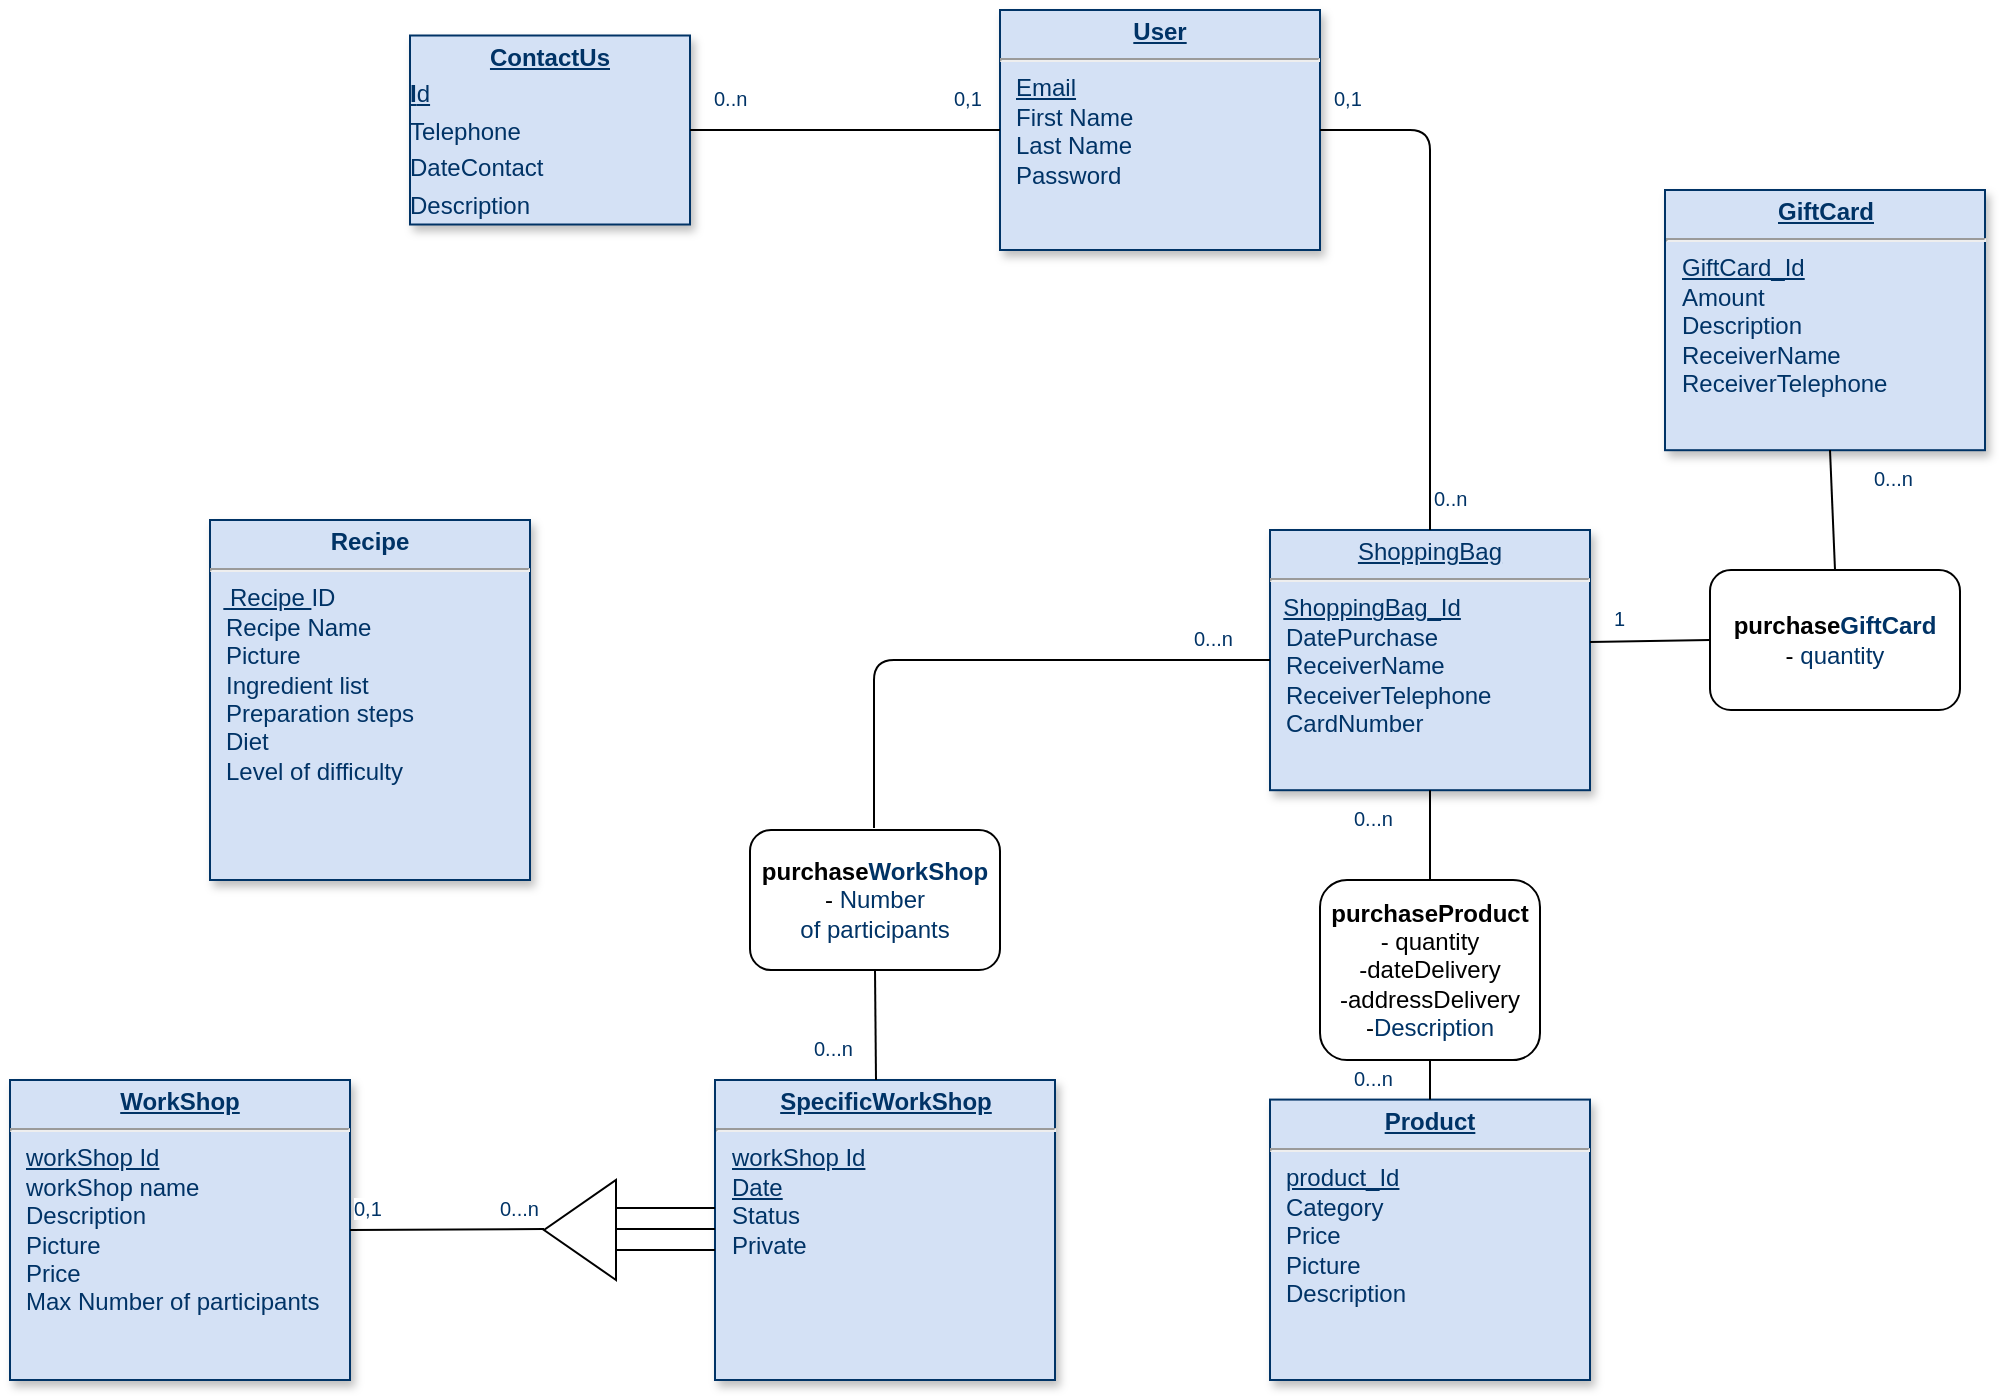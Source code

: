 <mxfile version="14.2.9" type="device"><diagram name="Page-1" id="efa7a0a1-bf9b-a30e-e6df-94a7791c09e9"><mxGraphModel dx="782" dy="437" grid="1" gridSize="10" guides="1" tooltips="1" connect="1" arrows="1" fold="1" page="1" pageScale="1" pageWidth="826" pageHeight="1169" background="#ffffff" math="0" shadow="0"><root><mxCell id="0"/><mxCell id="1" parent="0"/><mxCell id="19" value="&lt;p style=&quot;margin: 0px ; margin-top: 4px ; text-align: center ; text-decoration: underline&quot;&gt;&lt;strong&gt;User&lt;/strong&gt;&lt;/p&gt;&lt;hr&gt;&lt;p style=&quot;margin: 0px ; margin-left: 8px&quot;&gt;&lt;u&gt;Email&lt;/u&gt;&lt;br&gt;First Name&amp;nbsp;&lt;/p&gt;&lt;p style=&quot;margin: 0px ; margin-left: 8px&quot;&gt;Last Name&lt;/p&gt;&lt;p style=&quot;margin: 0px ; margin-left: 8px&quot;&gt;Password&lt;/p&gt;&lt;p style=&quot;margin: 0px ; margin-left: 8px&quot;&gt;&lt;br&gt;&lt;/p&gt;" style="verticalAlign=top;align=left;overflow=fill;fontSize=12;fontFamily=Helvetica;html=1;strokeColor=#003366;shadow=1;fillColor=#D4E1F5;fontColor=#003366" parent="1" vertex="1"><mxGeometry x="625.0" y="50.0" width="160" height="120" as="geometry"/></mxCell><mxCell id="20" value="&lt;p style=&quot;margin: 0px ; margin-top: 4px ; text-align: center ; text-decoration: underline&quot;&gt;&lt;strong&gt;SpecificWorkShop&lt;/strong&gt;&lt;/p&gt;&lt;hr&gt;&lt;p style=&quot;margin: 0px ; margin-left: 8px&quot;&gt;&lt;u&gt;workShop Id&lt;/u&gt;&lt;/p&gt;&lt;p style=&quot;margin: 0px 0px 0px 8px&quot;&gt;&lt;span&gt;&lt;u&gt;Date&lt;/u&gt;&lt;/span&gt;&lt;/p&gt;&lt;p style=&quot;margin: 0px 0px 0px 8px&quot;&gt;Status&lt;/p&gt;&lt;p style=&quot;margin: 0px ; margin-left: 8px&quot;&gt;Private&lt;/p&gt;&lt;p style=&quot;margin: 0px ; margin-left: 8px&quot;&gt;&lt;br&gt;&lt;/p&gt;" style="verticalAlign=top;align=left;overflow=fill;fontSize=12;fontFamily=Helvetica;html=1;strokeColor=#003366;shadow=1;fillColor=#D4E1F5;fontColor=#003366" parent="1" vertex="1"><mxGeometry x="482.5" y="585" width="170" height="150" as="geometry"/></mxCell><mxCell id="25" value="&lt;p style=&quot;margin: 4px 0px 0px ; text-align: center&quot;&gt;&lt;b&gt;Recipe&lt;/b&gt;&lt;br&gt;&lt;/p&gt;&lt;hr&gt;&lt;span style=&quot;text-align: center&quot;&gt;&lt;b&gt;&amp;nbsp; &lt;u&gt;&amp;nbsp;&lt;/u&gt;&lt;/b&gt;&lt;u&gt;Recipe&amp;nbsp;&lt;/u&gt;&lt;/span&gt;&lt;span style=&quot;text-align: center&quot;&gt;ID&amp;nbsp;&lt;/span&gt;&lt;span style=&quot;text-align: center&quot;&gt;&lt;br&gt;&lt;/span&gt;&lt;p style=&quot;margin: 0px ; margin-left: 8px&quot;&gt;&lt;span style=&quot;text-align: center&quot;&gt;Recipe Name&lt;/span&gt;&lt;/p&gt;&lt;p style=&quot;margin: 0px ; margin-left: 8px&quot;&gt;Picture&lt;span style=&quot;text-align: center&quot;&gt;&lt;br&gt;&lt;/span&gt;&lt;/p&gt;&lt;p style=&quot;margin: 0px ; margin-left: 8px&quot;&gt;Ingredient list&lt;/p&gt;&lt;p style=&quot;margin: 0px ; margin-left: 8px&quot;&gt;&lt;span&gt;Preparation steps&lt;/span&gt;&lt;/p&gt;&lt;p style=&quot;margin: 0px ; margin-left: 8px&quot;&gt;Diet&lt;br&gt;&lt;/p&gt;&lt;p style=&quot;margin: 0px ; margin-left: 8px&quot;&gt;Level of difficulty&lt;br&gt;&lt;/p&gt;" style="verticalAlign=top;align=left;overflow=fill;fontSize=12;fontFamily=Helvetica;html=1;strokeColor=#003366;shadow=1;fillColor=#D4E1F5;fontColor=#003366" parent="1" vertex="1"><mxGeometry x="230" y="305" width="160" height="180" as="geometry"/></mxCell><mxCell id="XSoY74PshXyhGWvvWxEA-103" value="&lt;p style=&quot;margin: 0px ; margin-top: 4px ; text-align: center ; text-decoration: underline&quot;&gt;&lt;b&gt;Product&lt;/b&gt;&lt;/p&gt;&lt;hr&gt;&lt;p style=&quot;margin: 0px ; margin-left: 8px&quot;&gt;&lt;u&gt;product_Id&lt;/u&gt;&lt;/p&gt;&lt;p style=&quot;margin: 0px ; margin-left: 8px&quot;&gt;Category&lt;/p&gt;&lt;p style=&quot;margin: 0px ; margin-left: 8px&quot;&gt;Price&lt;/p&gt;&lt;p style=&quot;margin: 0px ; margin-left: 8px&quot;&gt;Picture&lt;/p&gt;&lt;p style=&quot;margin: 0px ; margin-left: 8px&quot;&gt;Description&lt;br&gt;&lt;/p&gt;&lt;p style=&quot;margin: 0px ; margin-left: 8px&quot;&gt;&lt;br&gt;&lt;/p&gt;&lt;p style=&quot;margin: 0px ; margin-left: 8px&quot;&gt;&lt;br&gt;&lt;/p&gt;" style="verticalAlign=top;align=left;overflow=fill;fontSize=12;fontFamily=Helvetica;html=1;strokeColor=#003366;shadow=1;fillColor=#D4E1F5;fontColor=#003366" parent="1" vertex="1"><mxGeometry x="760" y="594.79" width="160" height="140.21" as="geometry"/></mxCell><mxCell id="XSoY74PshXyhGWvvWxEA-106" value="&lt;b&gt;purchaseProduct&lt;/b&gt;&lt;br&gt;- quantity&lt;br&gt;-dateDelivery&lt;br&gt;-addressDelivery&lt;br&gt;-&lt;span style=&quot;color: rgb(0 , 51 , 102) ; text-align: left&quot;&gt;Description&lt;/span&gt;" style="rounded=1;whiteSpace=wrap;html=1;" parent="1" vertex="1"><mxGeometry x="785" y="485" width="110" height="90" as="geometry"/></mxCell><mxCell id="XSoY74PshXyhGWvvWxEA-112" value="&lt;b&gt;purchase&lt;/b&gt;&lt;strong style=&quot;color: rgb(0 , 51 , 102)&quot;&gt;WorkShop&lt;/strong&gt;&lt;br&gt;-&amp;nbsp;&lt;span style=&quot;color: rgb(0 , 51 , 102) ; text-align: left&quot;&gt;Number of&amp;nbsp;participants&lt;/span&gt;" style="rounded=1;whiteSpace=wrap;html=1;" parent="1" vertex="1"><mxGeometry x="500" y="460.0" width="125" height="70" as="geometry"/></mxCell><mxCell id="XSoY74PshXyhGWvvWxEA-116" value="&lt;span style=&quot;color: rgb(0 , 51 , 102) ; font-family: &amp;#34;helvetica&amp;#34; ; font-size: 10px ; font-style: normal ; font-weight: 400 ; letter-spacing: normal ; text-align: right ; text-indent: 0px ; text-transform: none ; word-spacing: 0px ; background-color: rgb(255 , 255 , 255) ; display: inline ; float: none&quot;&gt;0...n&lt;/span&gt;" style="text;whiteSpace=wrap;html=1;" parent="1" vertex="1"><mxGeometry x="530" y="555" width="40" height="30" as="geometry"/></mxCell><mxCell id="XSoY74PshXyhGWvvWxEA-123" value="&lt;p style=&quot;margin: 0px ; margin-top: 4px ; text-align: center ; text-decoration: underline&quot;&gt;&lt;/p&gt;&lt;p style=&quot;margin: 4px 0px 0px ; text-align: center&quot;&gt;&lt;b&gt;&lt;u&gt;ContactUs&lt;/u&gt;&lt;/b&gt;&lt;/p&gt;&lt;p style=&quot;margin: 4px 0px 0px&quot;&gt;&lt;u style=&quot;font-weight: bold&quot;&gt;I&lt;/u&gt;&lt;u&gt;d&lt;/u&gt;&lt;/p&gt;&lt;p style=&quot;margin: 4px 0px 0px&quot;&gt;Telephone&lt;/p&gt;&lt;p style=&quot;margin: 4px 0px 0px&quot;&gt;DateContact&lt;/p&gt;&lt;p style=&quot;margin: 4px 0px 0px&quot;&gt;Description&lt;/p&gt;" style="verticalAlign=top;align=left;overflow=fill;fontSize=12;fontFamily=Helvetica;html=1;strokeColor=#003366;shadow=1;fillColor=#D4E1F5;fontColor=#003366" parent="1" vertex="1"><mxGeometry x="330" y="62.75" width="140" height="94.5" as="geometry"/></mxCell><mxCell id="XSoY74PshXyhGWvvWxEA-125" value="&lt;span style=&quot;color: rgb(0 , 51 , 102) ; font-family: &amp;#34;helvetica&amp;#34; ; font-size: 10px ; font-style: normal ; font-weight: 400 ; letter-spacing: normal ; text-align: left ; text-indent: 0px ; text-transform: none ; word-spacing: 0px ; background-color: rgb(255 , 255 , 255) ; display: inline ; float: none&quot;&gt;0,1&lt;/span&gt;" style="text;whiteSpace=wrap;html=1;" parent="1" vertex="1"><mxGeometry x="600" y="80" width="40" height="30" as="geometry"/></mxCell><mxCell id="XSoY74PshXyhGWvvWxEA-126" value="&lt;meta charset=&quot;utf-8&quot;&gt;&lt;span style=&quot;color: rgb(0, 51, 102); font-family: helvetica; font-size: 10px; font-style: normal; font-weight: 400; letter-spacing: normal; text-align: left; text-indent: 0px; text-transform: none; word-spacing: 0px; background-color: rgb(255, 255, 255); display: inline; float: none;&quot;&gt;0..n&lt;/span&gt;" style="text;whiteSpace=wrap;html=1;" parent="1" vertex="1"><mxGeometry x="480" y="80" width="40" height="30" as="geometry"/></mxCell><mxCell id="-rrxA7XT7emuvoiCd1VY-25" value="&lt;p style=&quot;margin: 0px ; margin-top: 4px ; text-align: center ; text-decoration: underline&quot;&gt;&lt;b&gt;GiftCard&lt;/b&gt;&lt;/p&gt;&lt;hr&gt;&lt;p style=&quot;margin: 0px ; margin-left: 8px&quot;&gt;&lt;u&gt;GiftCard_Id&lt;/u&gt;&lt;/p&gt;&lt;p style=&quot;margin: 0px ; margin-left: 8px&quot;&gt;Amount&lt;/p&gt;&lt;p style=&quot;margin: 0px ; margin-left: 8px&quot;&gt;Description&lt;br&gt;&lt;/p&gt;&lt;p style=&quot;margin: 0px ; margin-left: 8px&quot;&gt;ReceiverName&lt;/p&gt;&lt;p style=&quot;margin: 0px ; margin-left: 8px&quot;&gt;ReceiverTelephone&lt;/p&gt;&lt;p style=&quot;margin: 0px ; margin-left: 8px&quot;&gt;&lt;br&gt;&lt;/p&gt;&lt;p style=&quot;margin: 0px ; margin-left: 8px&quot;&gt;&lt;br&gt;&lt;/p&gt;" style="verticalAlign=top;align=left;overflow=fill;fontSize=12;fontFamily=Helvetica;html=1;strokeColor=#003366;shadow=1;fillColor=#D4E1F5;fontColor=#003366" parent="1" vertex="1"><mxGeometry x="957.5" y="140" width="160" height="130.1" as="geometry"/></mxCell><mxCell id="-rrxA7XT7emuvoiCd1VY-31" value="&lt;p style=&quot;margin: 0px ; margin-top: 4px ; text-align: center ; text-decoration: underline&quot;&gt;ShoppingBag&lt;/p&gt;&lt;hr&gt;&lt;span style=&quot;text-align: center&quot;&gt;&amp;nbsp; &lt;u&gt;ShoppingBag&lt;/u&gt;&lt;/span&gt;&lt;u&gt;_Id&lt;/u&gt;&lt;span style=&quot;text-align: center&quot;&gt;&lt;br&gt;&lt;/span&gt;&lt;p style=&quot;margin: 0px ; margin-left: 8px&quot;&gt;DatePurchase&lt;/p&gt;&lt;p style=&quot;margin: 0px ; margin-left: 8px&quot;&gt;ReceiverName&lt;/p&gt;&lt;p style=&quot;margin: 0px ; margin-left: 8px&quot;&gt;ReceiverTelephone&lt;/p&gt;&lt;p style=&quot;margin: 0px ; margin-left: 8px&quot;&gt;CardNumber&lt;/p&gt;&lt;p style=&quot;margin: 0px ; margin-left: 8px&quot;&gt;&lt;br&gt;&lt;/p&gt;&lt;p style=&quot;margin: 0px ; margin-left: 8px&quot;&gt;&lt;br&gt;&lt;/p&gt;&lt;p style=&quot;margin: 0px ; margin-left: 8px&quot;&gt;&lt;br&gt;&lt;/p&gt;&lt;p style=&quot;margin: 0px ; margin-left: 8px&quot;&gt;&lt;br&gt;&lt;/p&gt;&lt;p style=&quot;margin: 0px ; margin-left: 8px&quot;&gt;&lt;br&gt;&lt;/p&gt;" style="verticalAlign=top;align=left;overflow=fill;fontSize=12;fontFamily=Helvetica;html=1;strokeColor=#003366;shadow=1;fillColor=#D4E1F5;fontColor=#003366" parent="1" vertex="1"><mxGeometry x="760" y="310" width="160" height="130.1" as="geometry"/></mxCell><mxCell id="-rrxA7XT7emuvoiCd1VY-36" value="" style="endArrow=none;html=1;entryX=0.5;entryY=1;entryDx=0;entryDy=0;exitX=0.5;exitY=0;exitDx=0;exitDy=0;" parent="1" source="XSoY74PshXyhGWvvWxEA-106" target="-rrxA7XT7emuvoiCd1VY-31" edge="1"><mxGeometry width="50" height="50" relative="1" as="geometry"><mxPoint x="910" y="446" as="sourcePoint"/><mxPoint x="960" y="396" as="targetPoint"/></mxGeometry></mxCell><mxCell id="-rrxA7XT7emuvoiCd1VY-38" value="" style="endArrow=none;html=1;entryX=0;entryY=0.5;entryDx=0;entryDy=0;" parent="1" target="-rrxA7XT7emuvoiCd1VY-31" edge="1"><mxGeometry width="50" height="50" relative="1" as="geometry"><mxPoint x="562" y="459" as="sourcePoint"/><mxPoint x="850" y="370.1" as="targetPoint"/><Array as="points"><mxPoint x="562" y="375"/></Array></mxGeometry></mxCell><mxCell id="-rrxA7XT7emuvoiCd1VY-42" value="&lt;b&gt;purchase&lt;/b&gt;&lt;strong style=&quot;color: rgb(0 , 51 , 102)&quot;&gt;GiftCard&lt;/strong&gt;&lt;br&gt;-&amp;nbsp;&lt;span style=&quot;color: rgb(0 , 51 , 102) ; text-align: left&quot;&gt;quantity&lt;/span&gt;" style="rounded=1;whiteSpace=wrap;html=1;" parent="1" vertex="1"><mxGeometry x="980" y="330.0" width="125" height="70" as="geometry"/></mxCell><mxCell id="-rrxA7XT7emuvoiCd1VY-43" value="" style="endArrow=none;html=1;entryX=0;entryY=0.5;entryDx=0;entryDy=0;exitX=1;exitY=0.43;exitDx=0;exitDy=0;exitPerimeter=0;" parent="1" source="-rrxA7XT7emuvoiCd1VY-31" target="-rrxA7XT7emuvoiCd1VY-42" edge="1"><mxGeometry width="50" height="50" relative="1" as="geometry"><mxPoint x="920" y="290" as="sourcePoint"/><mxPoint x="970" y="290" as="targetPoint"/></mxGeometry></mxCell><mxCell id="-rrxA7XT7emuvoiCd1VY-45" value="" style="endArrow=none;html=1;entryX=0.5;entryY=1;entryDx=0;entryDy=0;exitX=0.5;exitY=0;exitDx=0;exitDy=0;" parent="1" source="XSoY74PshXyhGWvvWxEA-103" target="XSoY74PshXyhGWvvWxEA-106" edge="1"><mxGeometry width="50" height="50" relative="1" as="geometry"><mxPoint x="890" y="570" as="sourcePoint"/><mxPoint x="940" y="520" as="targetPoint"/></mxGeometry></mxCell><mxCell id="-rrxA7XT7emuvoiCd1VY-46" value="" style="endArrow=none;html=1;exitX=0.5;exitY=0;exitDx=0;exitDy=0;" parent="1" source="-rrxA7XT7emuvoiCd1VY-42" edge="1"><mxGeometry width="50" height="50" relative="1" as="geometry"><mxPoint x="890" y="270" as="sourcePoint"/><mxPoint x="1040" y="270" as="targetPoint"/></mxGeometry></mxCell><mxCell id="-rrxA7XT7emuvoiCd1VY-48" value="" style="endArrow=none;html=1;exitX=1;exitY=0.5;exitDx=0;exitDy=0;entryX=0.5;entryY=0;entryDx=0;entryDy=0;" parent="1" source="19" target="-rrxA7XT7emuvoiCd1VY-31" edge="1"><mxGeometry width="50" height="50" relative="1" as="geometry"><mxPoint x="860" y="270" as="sourcePoint"/><mxPoint x="910" y="220" as="targetPoint"/><Array as="points"><mxPoint x="840" y="110"/></Array></mxGeometry></mxCell><mxCell id="-rrxA7XT7emuvoiCd1VY-49" value="&lt;span style=&quot;color: rgb(0 , 51 , 102) ; font-family: &amp;#34;helvetica&amp;#34; ; font-size: 10px ; font-style: normal ; font-weight: 400 ; letter-spacing: normal ; text-align: left ; text-indent: 0px ; text-transform: none ; word-spacing: 0px ; background-color: rgb(255 , 255 , 255) ; display: inline ; float: none&quot;&gt;0,1&lt;/span&gt;" style="text;whiteSpace=wrap;html=1;" parent="1" vertex="1"><mxGeometry x="790" y="80" width="40" height="30" as="geometry"/></mxCell><mxCell id="-rrxA7XT7emuvoiCd1VY-50" value="&lt;meta charset=&quot;utf-8&quot;&gt;&lt;span style=&quot;color: rgb(0, 51, 102); font-family: helvetica; font-size: 10px; font-style: normal; font-weight: 400; letter-spacing: normal; text-align: left; text-indent: 0px; text-transform: none; word-spacing: 0px; background-color: rgb(255, 255, 255); display: inline; float: none;&quot;&gt;0..n&lt;/span&gt;" style="text;whiteSpace=wrap;html=1;" parent="1" vertex="1"><mxGeometry x="840" y="280" width="40" height="30" as="geometry"/></mxCell><mxCell id="-rrxA7XT7emuvoiCd1VY-51" value="&lt;span style=&quot;color: rgb(0 , 51 , 102) ; font-family: &amp;#34;helvetica&amp;#34; ; font-size: 10px ; font-style: normal ; font-weight: 400 ; letter-spacing: normal ; text-align: right ; text-indent: 0px ; text-transform: none ; word-spacing: 0px ; background-color: rgb(255 , 255 , 255) ; display: inline ; float: none&quot;&gt;0...n&lt;/span&gt;" style="text;whiteSpace=wrap;html=1;" parent="1" vertex="1"><mxGeometry x="800" y="570" width="40" height="30" as="geometry"/></mxCell><mxCell id="-rrxA7XT7emuvoiCd1VY-52" value="&lt;span style=&quot;color: rgb(0 , 51 , 102) ; font-family: &amp;#34;helvetica&amp;#34; ; font-size: 10px ; font-style: normal ; font-weight: 400 ; letter-spacing: normal ; text-align: right ; text-indent: 0px ; text-transform: none ; word-spacing: 0px ; background-color: rgb(255 , 255 , 255) ; display: inline ; float: none&quot;&gt;0...n&lt;/span&gt;" style="text;whiteSpace=wrap;html=1;" parent="1" vertex="1"><mxGeometry x="1060" y="270.1" width="40" height="30" as="geometry"/></mxCell><mxCell id="-rrxA7XT7emuvoiCd1VY-53" value="&lt;span style=&quot;color: rgb(0 , 51 , 102) ; font-family: &amp;#34;helvetica&amp;#34; ; font-size: 10px ; font-style: normal ; font-weight: 400 ; letter-spacing: normal ; text-align: right ; text-indent: 0px ; text-transform: none ; word-spacing: 0px ; background-color: rgb(255 , 255 , 255) ; display: inline ; float: none&quot;&gt;0...n&lt;/span&gt;" style="text;whiteSpace=wrap;html=1;" parent="1" vertex="1"><mxGeometry x="720" y="350" width="40" height="30" as="geometry"/></mxCell><mxCell id="-rrxA7XT7emuvoiCd1VY-54" value="&lt;span style=&quot;color: rgb(0 , 51 , 102) ; font-family: &amp;#34;helvetica&amp;#34; ; font-size: 10px ; font-style: normal ; font-weight: 400 ; letter-spacing: normal ; text-align: right ; text-indent: 0px ; text-transform: none ; word-spacing: 0px ; background-color: rgb(255 , 255 , 255) ; display: inline ; float: none&quot;&gt;0...n&lt;/span&gt;" style="text;whiteSpace=wrap;html=1;" parent="1" vertex="1"><mxGeometry x="800" y="440.1" width="40" height="30" as="geometry"/></mxCell><mxCell id="-rrxA7XT7emuvoiCd1VY-56" value="&lt;span style=&quot;color: rgb(0 , 51 , 102) ; font-family: &amp;#34;helvetica&amp;#34; ; font-size: 10px ; font-style: normal ; font-weight: 400 ; letter-spacing: normal ; text-align: right ; text-indent: 0px ; text-transform: none ; word-spacing: 0px ; background-color: rgb(255 , 255 , 255) ; display: inline ; float: none&quot;&gt;1&lt;/span&gt;" style="text;whiteSpace=wrap;html=1;" parent="1" vertex="1"><mxGeometry x="930" y="340" width="40" height="30" as="geometry"/></mxCell><mxCell id="-rrxA7XT7emuvoiCd1VY-58" value="" style="endArrow=none;html=1;exitX=1;exitY=0.5;exitDx=0;exitDy=0;entryX=0;entryY=0.5;entryDx=0;entryDy=0;" parent="1" source="XSoY74PshXyhGWvvWxEA-123" target="19" edge="1"><mxGeometry width="50" height="50" relative="1" as="geometry"><mxPoint x="630" y="320" as="sourcePoint"/><mxPoint x="680" y="270" as="targetPoint"/></mxGeometry></mxCell><mxCell id="-rrxA7XT7emuvoiCd1VY-62" value="" style="endArrow=none;html=1;entryX=0.5;entryY=1;entryDx=0;entryDy=0;" parent="1" target="XSoY74PshXyhGWvvWxEA-112" edge="1"><mxGeometry width="50" height="50" relative="1" as="geometry"><mxPoint x="563" y="585" as="sourcePoint"/><mxPoint x="660" y="340" as="targetPoint"/></mxGeometry></mxCell><mxCell id="_VbrsOCYjkAJtgIynRMN-25" value="&lt;p style=&quot;margin: 0px ; margin-top: 4px ; text-align: center ; text-decoration: underline&quot;&gt;&lt;strong&gt;WorkShop&lt;/strong&gt;&lt;/p&gt;&lt;hr&gt;&lt;p style=&quot;margin: 0px ; margin-left: 8px&quot;&gt;&lt;u&gt;workShop Id&lt;/u&gt;&lt;/p&gt;&lt;p style=&quot;margin: 0px 0px 0px 8px&quot;&gt;workShop name&lt;/p&gt;&lt;p style=&quot;margin: 0px ; margin-left: 8px&quot;&gt;Description&lt;/p&gt;&lt;p style=&quot;margin: 0px ; margin-left: 8px&quot;&gt;Picture&lt;br&gt;&lt;/p&gt;&lt;p style=&quot;margin: 0px ; margin-left: 8px&quot;&gt;Price&lt;/p&gt;&lt;p style=&quot;margin: 0px ; margin-left: 8px&quot;&gt;Max Number of&amp;nbsp;participants&lt;/p&gt;&lt;p style=&quot;margin: 0px ; margin-left: 8px&quot;&gt;&lt;br&gt;&lt;/p&gt;" style="verticalAlign=top;align=left;overflow=fill;fontSize=12;fontFamily=Helvetica;html=1;strokeColor=#003366;shadow=1;fillColor=#D4E1F5;fontColor=#003366" parent="1" vertex="1"><mxGeometry x="130" y="585" width="170" height="150" as="geometry"/></mxCell><mxCell id="QOgJ3KksnQUuENxTwC1B-26" value="&lt;span style=&quot;color: rgb(0 , 51 , 102) ; font-family: &amp;#34;helvetica&amp;#34; ; font-size: 10px ; font-style: normal ; font-weight: 400 ; letter-spacing: normal ; text-align: right ; text-indent: 0px ; text-transform: none ; word-spacing: 0px ; background-color: rgb(255 , 255 , 255) ; display: inline ; float: none&quot;&gt;0...n&lt;/span&gt;" style="text;whiteSpace=wrap;html=1;" vertex="1" parent="1"><mxGeometry x="373" y="635" width="40" height="30" as="geometry"/></mxCell><mxCell id="QOgJ3KksnQUuENxTwC1B-27" value="&lt;span style=&quot;color: rgb(0 , 51 , 102) ; font-family: &amp;#34;helvetica&amp;#34; ; font-size: 10px ; font-style: normal ; font-weight: 400 ; letter-spacing: normal ; text-align: left ; text-indent: 0px ; text-transform: none ; word-spacing: 0px ; background-color: rgb(255 , 255 , 255) ; display: inline ; float: none&quot;&gt;0,1&lt;/span&gt;" style="text;whiteSpace=wrap;html=1;" vertex="1" parent="1"><mxGeometry x="300" y="635" width="40" height="30" as="geometry"/></mxCell><mxCell id="QOgJ3KksnQUuENxTwC1B-28" value="" style="triangle;whiteSpace=wrap;html=1;rotation=-180;" vertex="1" parent="1"><mxGeometry x="397" y="635" width="36" height="50" as="geometry"/></mxCell><mxCell id="QOgJ3KksnQUuENxTwC1B-30" value="" style="endArrow=none;html=1;" edge="1" parent="1"><mxGeometry width="50" height="50" relative="1" as="geometry"><mxPoint x="433" y="659.5" as="sourcePoint"/><mxPoint x="482.5" y="659.5" as="targetPoint"/></mxGeometry></mxCell><mxCell id="QOgJ3KksnQUuENxTwC1B-32" value="" style="endArrow=none;html=1;" edge="1" parent="1"><mxGeometry width="50" height="50" relative="1" as="geometry"><mxPoint x="433" y="649" as="sourcePoint"/><mxPoint x="482.5" y="649" as="targetPoint"/></mxGeometry></mxCell><mxCell id="QOgJ3KksnQUuENxTwC1B-33" value="" style="endArrow=none;html=1;" edge="1" parent="1"><mxGeometry width="50" height="50" relative="1" as="geometry"><mxPoint x="433" y="670" as="sourcePoint"/><mxPoint x="482.5" y="670" as="targetPoint"/></mxGeometry></mxCell><mxCell id="QOgJ3KksnQUuENxTwC1B-36" value="" style="endArrow=none;html=1;exitX=1;exitY=0.5;exitDx=0;exitDy=0;" edge="1" parent="1" source="_VbrsOCYjkAJtgIynRMN-25"><mxGeometry width="50" height="50" relative="1" as="geometry"><mxPoint x="347.5" y="659.5" as="sourcePoint"/><mxPoint x="397" y="659.5" as="targetPoint"/></mxGeometry></mxCell></root></mxGraphModel></diagram></mxfile>
